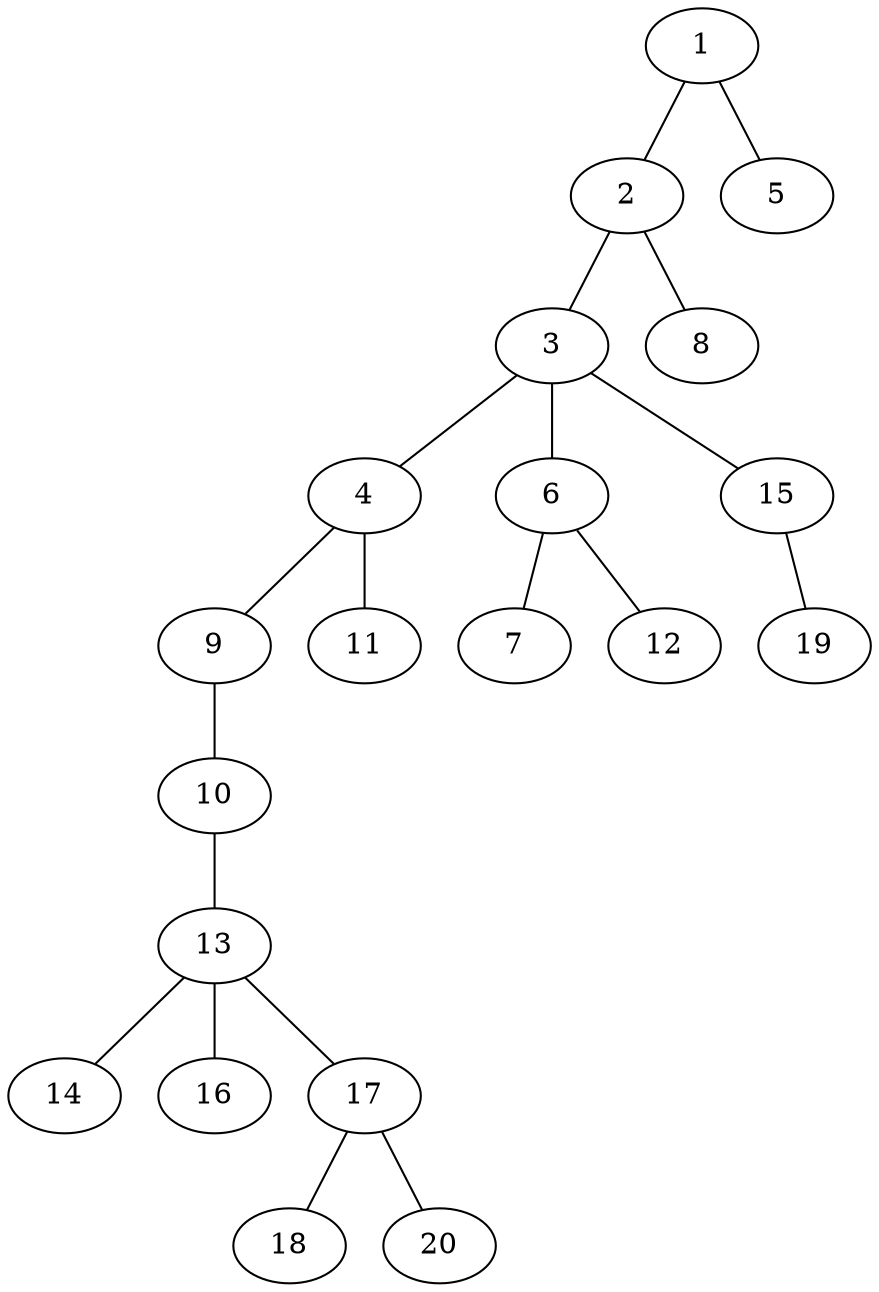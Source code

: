 graph graphname {1--2
1--5
2--3
2--8
3--4
3--6
3--15
4--9
4--11
6--7
6--12
9--10
10--13
13--14
13--16
13--17
15--19
17--18
17--20
}